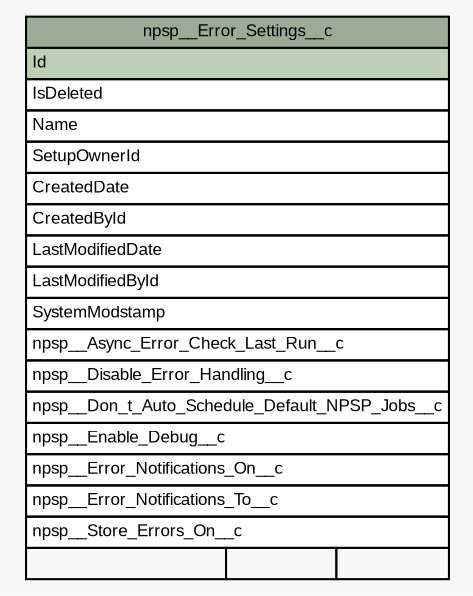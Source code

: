 // dot 2.40.1 on Mac OS X 10.12.6
// SchemaSpy rev 590
digraph "npsp__Error_Settings__c" {
  graph [
    rankdir="RL"
    bgcolor="#f7f7f7"
    nodesep="0.18"
    ranksep="0.46"
    fontname="Arial"
    fontsize="8"
  ];
  node [
    fontname="Arial"
    fontsize="8"
    shape="plaintext"
  ];
  edge [
    arrowsize="0.8"
  ];
  "npsp__Error_Settings__c" [
    label=<
    <TABLE BORDER="0" CELLBORDER="1" CELLSPACING="0" BGCOLOR="#ffffff">
      <TR><TD COLSPAN="3" BGCOLOR="#9bab96" ALIGN="CENTER">npsp__Error_Settings__c</TD></TR>
      <TR><TD PORT="Id" COLSPAN="3" BGCOLOR="#bed1b8" ALIGN="LEFT">Id</TD></TR>
      <TR><TD PORT="IsDeleted" COLSPAN="3" ALIGN="LEFT">IsDeleted</TD></TR>
      <TR><TD PORT="Name" COLSPAN="3" ALIGN="LEFT">Name</TD></TR>
      <TR><TD PORT="SetupOwnerId" COLSPAN="3" ALIGN="LEFT">SetupOwnerId</TD></TR>
      <TR><TD PORT="CreatedDate" COLSPAN="3" ALIGN="LEFT">CreatedDate</TD></TR>
      <TR><TD PORT="CreatedById" COLSPAN="3" ALIGN="LEFT">CreatedById</TD></TR>
      <TR><TD PORT="LastModifiedDate" COLSPAN="3" ALIGN="LEFT">LastModifiedDate</TD></TR>
      <TR><TD PORT="LastModifiedById" COLSPAN="3" ALIGN="LEFT">LastModifiedById</TD></TR>
      <TR><TD PORT="SystemModstamp" COLSPAN="3" ALIGN="LEFT">SystemModstamp</TD></TR>
      <TR><TD PORT="npsp__Async_Error_Check_Last_Run__c" COLSPAN="3" ALIGN="LEFT">npsp__Async_Error_Check_Last_Run__c</TD></TR>
      <TR><TD PORT="npsp__Disable_Error_Handling__c" COLSPAN="3" ALIGN="LEFT">npsp__Disable_Error_Handling__c</TD></TR>
      <TR><TD PORT="npsp__Don_t_Auto_Schedule_Default_NPSP_Jobs__c" COLSPAN="3" ALIGN="LEFT">npsp__Don_t_Auto_Schedule_Default_NPSP_Jobs__c</TD></TR>
      <TR><TD PORT="npsp__Enable_Debug__c" COLSPAN="3" ALIGN="LEFT">npsp__Enable_Debug__c</TD></TR>
      <TR><TD PORT="npsp__Error_Notifications_On__c" COLSPAN="3" ALIGN="LEFT">npsp__Error_Notifications_On__c</TD></TR>
      <TR><TD PORT="npsp__Error_Notifications_To__c" COLSPAN="3" ALIGN="LEFT">npsp__Error_Notifications_To__c</TD></TR>
      <TR><TD PORT="npsp__Store_Errors_On__c" COLSPAN="3" ALIGN="LEFT">npsp__Store_Errors_On__c</TD></TR>
      <TR><TD ALIGN="LEFT" BGCOLOR="#f7f7f7">  </TD><TD ALIGN="RIGHT" BGCOLOR="#f7f7f7">  </TD><TD ALIGN="RIGHT" BGCOLOR="#f7f7f7">  </TD></TR>
    </TABLE>>
    URL="tables/npsp__Error_Settings__c.html"
    tooltip="npsp__Error_Settings__c"
  ];
}
